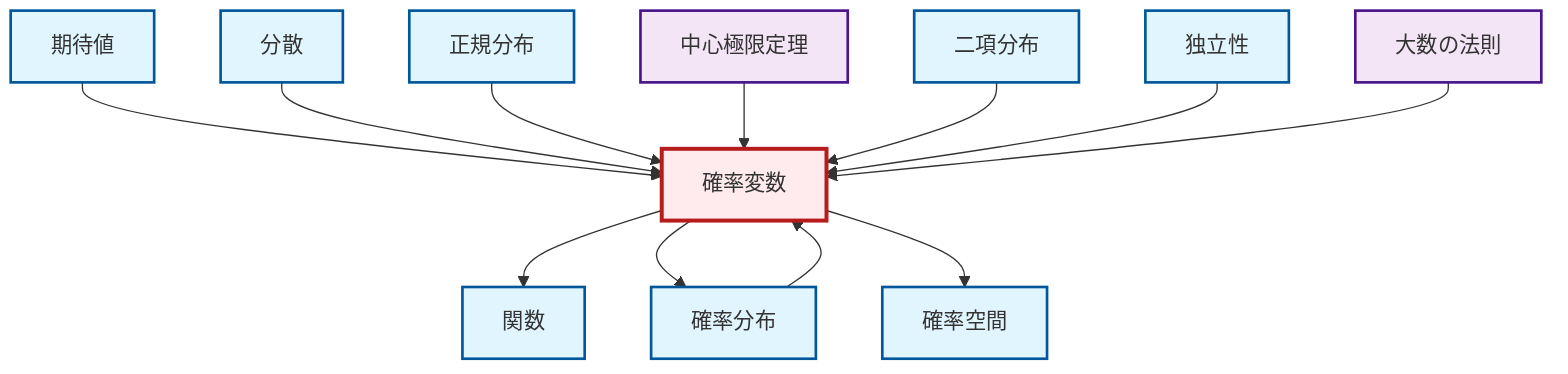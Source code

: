 graph TD
    classDef definition fill:#e1f5fe,stroke:#01579b,stroke-width:2px
    classDef theorem fill:#f3e5f5,stroke:#4a148c,stroke-width:2px
    classDef axiom fill:#fff3e0,stroke:#e65100,stroke-width:2px
    classDef example fill:#e8f5e9,stroke:#1b5e20,stroke-width:2px
    classDef current fill:#ffebee,stroke:#b71c1c,stroke-width:3px
    thm-central-limit["中心極限定理"]:::theorem
    def-probability-distribution["確率分布"]:::definition
    def-function["関数"]:::definition
    def-expectation["期待値"]:::definition
    def-normal-distribution["正規分布"]:::definition
    def-random-variable["確率変数"]:::definition
    def-binomial-distribution["二項分布"]:::definition
    thm-law-of-large-numbers["大数の法則"]:::theorem
    def-independence["独立性"]:::definition
    def-probability-space["確率空間"]:::definition
    def-variance["分散"]:::definition
    def-expectation --> def-random-variable
    def-variance --> def-random-variable
    def-normal-distribution --> def-random-variable
    def-random-variable --> def-function
    def-probability-distribution --> def-random-variable
    thm-central-limit --> def-random-variable
    def-binomial-distribution --> def-random-variable
    def-independence --> def-random-variable
    thm-law-of-large-numbers --> def-random-variable
    def-random-variable --> def-probability-distribution
    def-random-variable --> def-probability-space
    class def-random-variable current